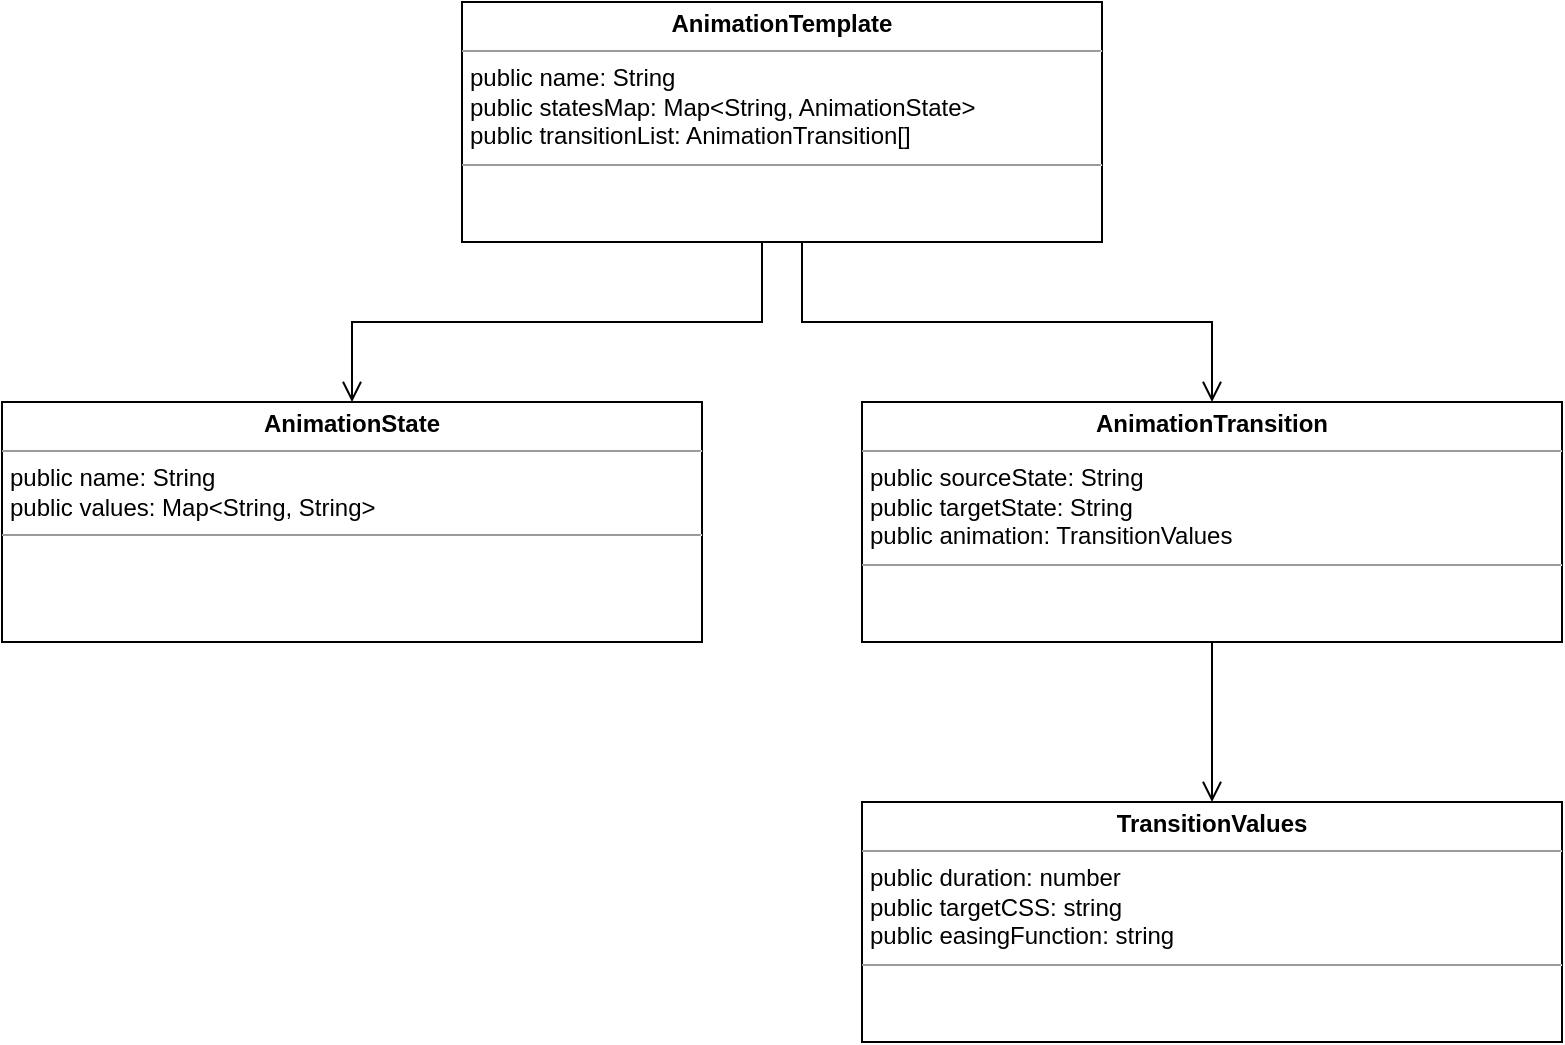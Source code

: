 <mxfile>
    <diagram id="HA1nHlQ9JTBR9DRzedoM" name="Page-1">
        <mxGraphModel dx="1155" dy="710" grid="1" gridSize="10" guides="1" tooltips="1" connect="1" arrows="1" fold="1" page="1" pageScale="1" pageWidth="827" pageHeight="1169" math="0" shadow="0">
            <root>
                <mxCell id="0"/>
                <mxCell id="1" parent="0"/>
                <mxCell id="10" style="edgeStyle=orthogonalEdgeStyle;rounded=0;orthogonalLoop=1;jettySize=auto;html=1;endArrow=open;endFill=0;startSize=8;endSize=8;" edge="1" parent="1" source="6" target="7">
                    <mxGeometry relative="1" as="geometry">
                        <Array as="points">
                            <mxPoint x="404" y="240"/>
                            <mxPoint x="199" y="240"/>
                        </Array>
                    </mxGeometry>
                </mxCell>
                <mxCell id="11" style="edgeStyle=orthogonalEdgeStyle;rounded=0;orthogonalLoop=1;jettySize=auto;html=1;endArrow=open;endFill=0;startSize=8;endSize=8;" edge="1" parent="1" source="6" target="8">
                    <mxGeometry relative="1" as="geometry">
                        <Array as="points">
                            <mxPoint x="424" y="240"/>
                            <mxPoint x="629" y="240"/>
                        </Array>
                    </mxGeometry>
                </mxCell>
                <mxCell id="6" value="&lt;p style=&quot;margin: 0px ; margin-top: 4px ; text-align: center&quot;&gt;&lt;b&gt;AnimationTemplate&lt;/b&gt;&lt;/p&gt;&lt;hr size=&quot;1&quot;&gt;&lt;p style=&quot;margin: 0px ; margin-left: 4px&quot;&gt;public name: String&lt;/p&gt;&lt;p style=&quot;margin: 0px ; margin-left: 4px&quot;&gt;public statesMap: Map&amp;lt;String, AnimationState&amp;gt;&lt;/p&gt;&lt;p style=&quot;margin: 0px ; margin-left: 4px&quot;&gt;public transitionList: AnimationTransition[]&lt;/p&gt;&lt;hr size=&quot;1&quot;&gt;&lt;p style=&quot;margin: 0px ; margin-left: 4px&quot;&gt;&lt;br&gt;&lt;/p&gt;" style="verticalAlign=top;align=left;overflow=fill;fontSize=12;fontFamily=Helvetica;html=1;" vertex="1" parent="1">
                    <mxGeometry x="254" y="80" width="320" height="120" as="geometry"/>
                </mxCell>
                <mxCell id="7" value="&lt;p style=&quot;margin: 0px ; margin-top: 4px ; text-align: center&quot;&gt;&lt;b&gt;AnimationState&lt;/b&gt;&lt;/p&gt;&lt;hr size=&quot;1&quot;&gt;&lt;p style=&quot;margin: 0px ; margin-left: 4px&quot;&gt;public name: String&lt;/p&gt;&lt;p style=&quot;margin: 0px ; margin-left: 4px&quot;&gt;public values: Map&amp;lt;String, String&amp;gt;&lt;br&gt;&lt;/p&gt;&lt;hr size=&quot;1&quot;&gt;&lt;p style=&quot;margin: 0px ; margin-left: 4px&quot;&gt;&lt;br&gt;&lt;/p&gt;" style="verticalAlign=top;align=left;overflow=fill;fontSize=12;fontFamily=Helvetica;html=1;" vertex="1" parent="1">
                    <mxGeometry x="24" y="280" width="350" height="120" as="geometry"/>
                </mxCell>
                <mxCell id="12" style="edgeStyle=orthogonalEdgeStyle;rounded=0;orthogonalLoop=1;jettySize=auto;html=1;entryX=0.5;entryY=0;entryDx=0;entryDy=0;endArrow=open;endFill=0;endSize=8;startSize=8;" edge="1" parent="1" source="8" target="9">
                    <mxGeometry relative="1" as="geometry"/>
                </mxCell>
                <mxCell id="8" value="&lt;p style=&quot;margin: 0px ; margin-top: 4px ; text-align: center&quot;&gt;&lt;b&gt;AnimationTransition&lt;/b&gt;&lt;/p&gt;&lt;hr size=&quot;1&quot;&gt;&lt;p style=&quot;margin: 0px ; margin-left: 4px&quot;&gt;public sourceState: String&lt;/p&gt;&lt;p style=&quot;margin: 0px ; margin-left: 4px&quot;&gt;public targetState: String&lt;/p&gt;&lt;p style=&quot;margin: 0px ; margin-left: 4px&quot;&gt;public animation: TransitionValues&lt;/p&gt;&lt;hr size=&quot;1&quot;&gt;&lt;p style=&quot;margin: 0px ; margin-left: 4px&quot;&gt;&lt;br&gt;&lt;/p&gt;" style="verticalAlign=top;align=left;overflow=fill;fontSize=12;fontFamily=Helvetica;html=1;" vertex="1" parent="1">
                    <mxGeometry x="454" y="280" width="350" height="120" as="geometry"/>
                </mxCell>
                <mxCell id="9" value="&lt;p style=&quot;margin: 0px ; margin-top: 4px ; text-align: center&quot;&gt;&lt;b&gt;TransitionValues&lt;/b&gt;&lt;/p&gt;&lt;hr size=&quot;1&quot;&gt;&lt;p style=&quot;margin: 0px ; margin-left: 4px&quot;&gt;public duration: number&lt;/p&gt;&lt;p style=&quot;margin: 0px ; margin-left: 4px&quot;&gt;public targetCSS: string&lt;/p&gt;&lt;p style=&quot;margin: 0px ; margin-left: 4px&quot;&gt;public easingFunction: string&lt;/p&gt;&lt;hr size=&quot;1&quot;&gt;&lt;p style=&quot;margin: 0px ; margin-left: 4px&quot;&gt;&lt;br&gt;&lt;/p&gt;" style="verticalAlign=top;align=left;overflow=fill;fontSize=12;fontFamily=Helvetica;html=1;" vertex="1" parent="1">
                    <mxGeometry x="454" y="480" width="350" height="120" as="geometry"/>
                </mxCell>
            </root>
        </mxGraphModel>
    </diagram>
</mxfile>